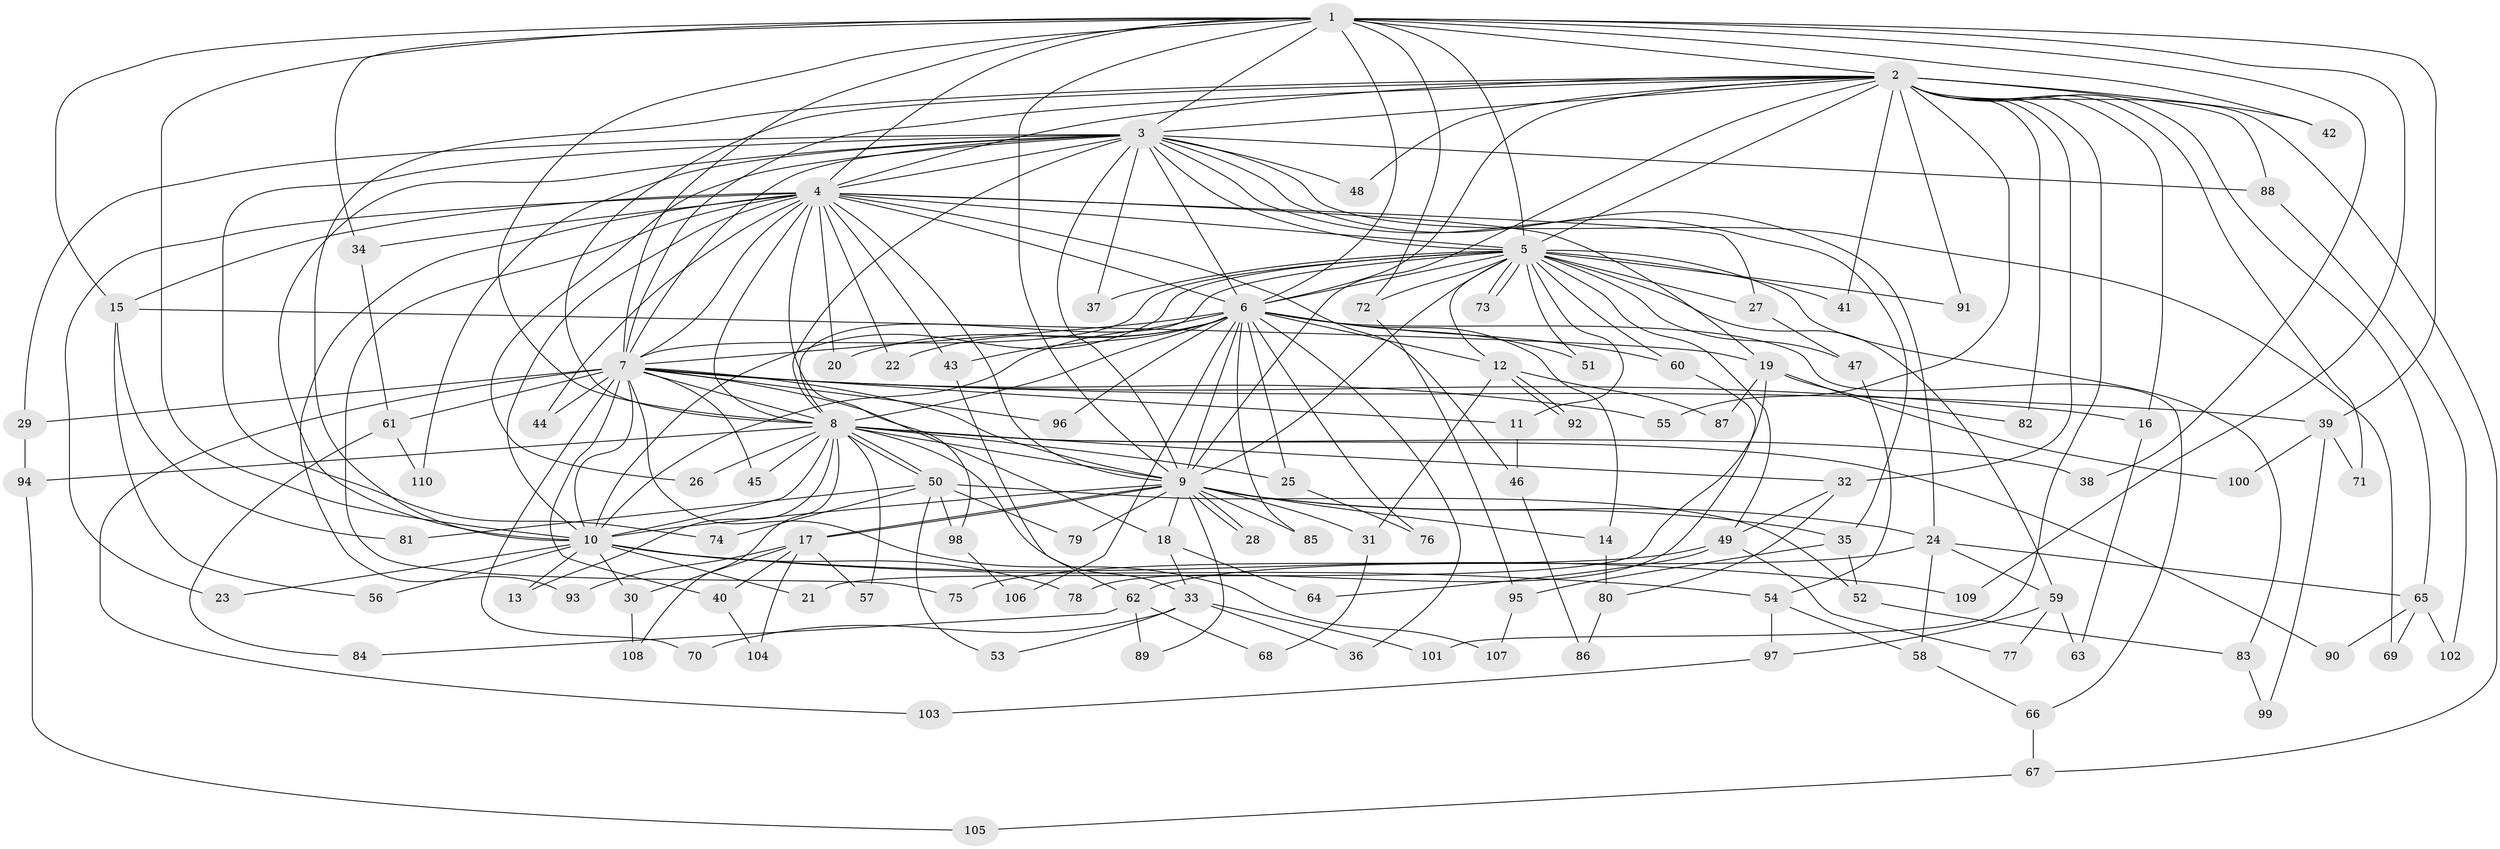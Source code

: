 // Generated by graph-tools (version 1.1) at 2025/49/03/09/25 03:49:33]
// undirected, 110 vertices, 245 edges
graph export_dot {
graph [start="1"]
  node [color=gray90,style=filled];
  1;
  2;
  3;
  4;
  5;
  6;
  7;
  8;
  9;
  10;
  11;
  12;
  13;
  14;
  15;
  16;
  17;
  18;
  19;
  20;
  21;
  22;
  23;
  24;
  25;
  26;
  27;
  28;
  29;
  30;
  31;
  32;
  33;
  34;
  35;
  36;
  37;
  38;
  39;
  40;
  41;
  42;
  43;
  44;
  45;
  46;
  47;
  48;
  49;
  50;
  51;
  52;
  53;
  54;
  55;
  56;
  57;
  58;
  59;
  60;
  61;
  62;
  63;
  64;
  65;
  66;
  67;
  68;
  69;
  70;
  71;
  72;
  73;
  74;
  75;
  76;
  77;
  78;
  79;
  80;
  81;
  82;
  83;
  84;
  85;
  86;
  87;
  88;
  89;
  90;
  91;
  92;
  93;
  94;
  95;
  96;
  97;
  98;
  99;
  100;
  101;
  102;
  103;
  104;
  105;
  106;
  107;
  108;
  109;
  110;
  1 -- 2;
  1 -- 3;
  1 -- 4;
  1 -- 5;
  1 -- 6;
  1 -- 7;
  1 -- 8;
  1 -- 9;
  1 -- 10;
  1 -- 15;
  1 -- 34;
  1 -- 38;
  1 -- 39;
  1 -- 42;
  1 -- 72;
  1 -- 109;
  2 -- 3;
  2 -- 4;
  2 -- 5;
  2 -- 6;
  2 -- 7;
  2 -- 8;
  2 -- 9;
  2 -- 10;
  2 -- 16;
  2 -- 32;
  2 -- 41;
  2 -- 42;
  2 -- 48;
  2 -- 55;
  2 -- 65;
  2 -- 67;
  2 -- 71;
  2 -- 82;
  2 -- 88;
  2 -- 91;
  2 -- 101;
  3 -- 4;
  3 -- 5;
  3 -- 6;
  3 -- 7;
  3 -- 8;
  3 -- 9;
  3 -- 10;
  3 -- 24;
  3 -- 26;
  3 -- 29;
  3 -- 35;
  3 -- 37;
  3 -- 48;
  3 -- 69;
  3 -- 74;
  3 -- 88;
  3 -- 110;
  4 -- 5;
  4 -- 6;
  4 -- 7;
  4 -- 8;
  4 -- 9;
  4 -- 10;
  4 -- 15;
  4 -- 19;
  4 -- 20;
  4 -- 22;
  4 -- 23;
  4 -- 27;
  4 -- 34;
  4 -- 43;
  4 -- 44;
  4 -- 46;
  4 -- 75;
  4 -- 93;
  4 -- 98;
  5 -- 6;
  5 -- 7;
  5 -- 8;
  5 -- 9;
  5 -- 10;
  5 -- 11;
  5 -- 12;
  5 -- 27;
  5 -- 37;
  5 -- 41;
  5 -- 47;
  5 -- 49;
  5 -- 51;
  5 -- 59;
  5 -- 60;
  5 -- 72;
  5 -- 73;
  5 -- 73;
  5 -- 83;
  5 -- 91;
  6 -- 7;
  6 -- 8;
  6 -- 9;
  6 -- 10;
  6 -- 12;
  6 -- 14;
  6 -- 20;
  6 -- 22;
  6 -- 25;
  6 -- 36;
  6 -- 43;
  6 -- 51;
  6 -- 60;
  6 -- 66;
  6 -- 76;
  6 -- 85;
  6 -- 96;
  6 -- 106;
  7 -- 8;
  7 -- 9;
  7 -- 10;
  7 -- 11;
  7 -- 16;
  7 -- 18;
  7 -- 29;
  7 -- 39;
  7 -- 40;
  7 -- 44;
  7 -- 45;
  7 -- 55;
  7 -- 61;
  7 -- 70;
  7 -- 96;
  7 -- 103;
  7 -- 107;
  8 -- 9;
  8 -- 10;
  8 -- 13;
  8 -- 25;
  8 -- 26;
  8 -- 32;
  8 -- 33;
  8 -- 38;
  8 -- 45;
  8 -- 50;
  8 -- 50;
  8 -- 57;
  8 -- 90;
  8 -- 94;
  8 -- 108;
  9 -- 10;
  9 -- 14;
  9 -- 17;
  9 -- 17;
  9 -- 18;
  9 -- 24;
  9 -- 28;
  9 -- 28;
  9 -- 31;
  9 -- 35;
  9 -- 79;
  9 -- 85;
  9 -- 89;
  10 -- 13;
  10 -- 21;
  10 -- 23;
  10 -- 30;
  10 -- 54;
  10 -- 56;
  10 -- 78;
  10 -- 109;
  11 -- 46;
  12 -- 31;
  12 -- 87;
  12 -- 92;
  12 -- 92;
  14 -- 80;
  15 -- 19;
  15 -- 56;
  15 -- 81;
  16 -- 63;
  17 -- 30;
  17 -- 40;
  17 -- 57;
  17 -- 93;
  17 -- 104;
  18 -- 33;
  18 -- 64;
  19 -- 21;
  19 -- 82;
  19 -- 87;
  19 -- 100;
  24 -- 58;
  24 -- 59;
  24 -- 62;
  24 -- 65;
  25 -- 76;
  27 -- 47;
  29 -- 94;
  30 -- 108;
  31 -- 68;
  32 -- 49;
  32 -- 80;
  33 -- 36;
  33 -- 53;
  33 -- 70;
  33 -- 101;
  34 -- 61;
  35 -- 52;
  35 -- 95;
  39 -- 71;
  39 -- 99;
  39 -- 100;
  40 -- 104;
  43 -- 62;
  46 -- 86;
  47 -- 54;
  49 -- 64;
  49 -- 75;
  49 -- 77;
  50 -- 52;
  50 -- 53;
  50 -- 74;
  50 -- 79;
  50 -- 81;
  50 -- 98;
  52 -- 83;
  54 -- 58;
  54 -- 97;
  58 -- 66;
  59 -- 63;
  59 -- 77;
  59 -- 97;
  60 -- 78;
  61 -- 84;
  61 -- 110;
  62 -- 68;
  62 -- 84;
  62 -- 89;
  65 -- 69;
  65 -- 90;
  65 -- 102;
  66 -- 67;
  67 -- 105;
  72 -- 95;
  80 -- 86;
  83 -- 99;
  88 -- 102;
  94 -- 105;
  95 -- 107;
  97 -- 103;
  98 -- 106;
}
